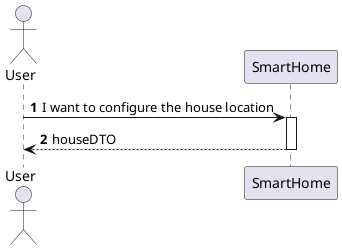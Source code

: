 @startuml
'https://plantuml.com/sequence-diagram
!pragma layout smetana

autonumber

actor "User" as User
participant "SmartHome" as SH

User -> SH : I want to configure the house location
activate SH

SH --> User : houseDTO
deactivate SH



@enduml